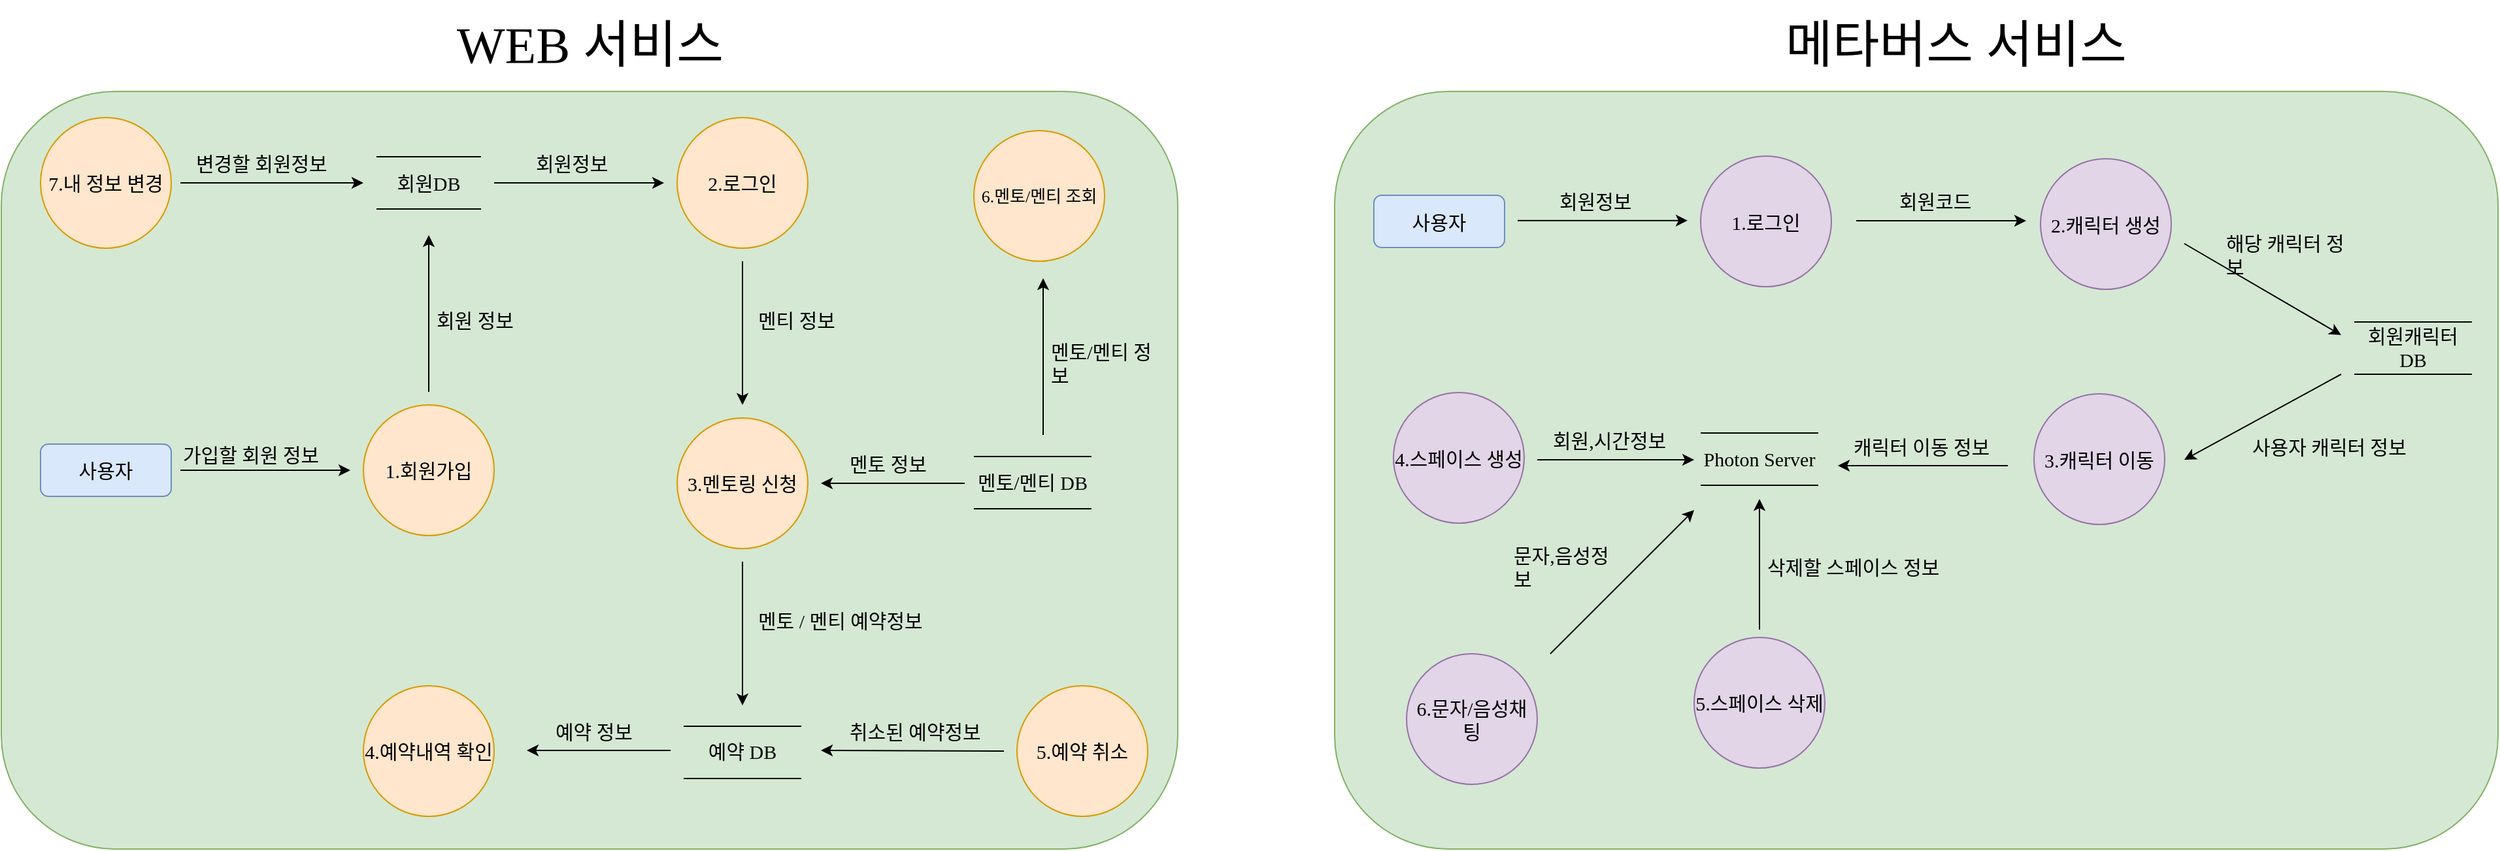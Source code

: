 <mxfile version="17.1.3" type="device"><diagram id="-OunWYBne3AR_iL73mro" name="Page-1"><mxGraphModel dx="2264" dy="1142" grid="1" gridSize="10" guides="1" tooltips="1" connect="1" arrows="1" fold="1" page="1" pageScale="1" pageWidth="827" pageHeight="1169" math="0" shadow="0"><root><mxCell id="0"/><mxCell id="1" parent="0"/><mxCell id="6_DLsamDY0g5jkmVOjVb-47" value="" style="rounded=1;whiteSpace=wrap;html=1;fontFamily=Jua;fontSource=https%3A%2F%2Ffonts.googleapis.com%2Fcss%3Ffamily%3DJua;fontSize=15;fillColor=#d5e8d4;strokeColor=#82b366;shadow=0;" vertex="1" parent="1"><mxGeometry x="90" y="170" width="900" height="580" as="geometry"/></mxCell><mxCell id="6_DLsamDY0g5jkmVOjVb-2" value="&lt;font style=&quot;font-size: 15px&quot;&gt;1.회원가입&lt;/font&gt;" style="ellipse;whiteSpace=wrap;html=1;aspect=fixed;fillColor=#ffe6cc;strokeColor=#d79b00;fontFamily=Jua;fontSource=https%3A%2F%2Ffonts.googleapis.com%2Fcss%3Ffamily%3DJua;" vertex="1" parent="1"><mxGeometry x="367" y="410" width="100" height="100" as="geometry"/></mxCell><mxCell id="6_DLsamDY0g5jkmVOjVb-3" value="사용자" style="rounded=1;whiteSpace=wrap;html=1;fillColor=#dae8fc;strokeColor=#6c8ebf;fontSize=15;fontStyle=0;fontFamily=Jua;fontSource=https%3A%2F%2Ffonts.googleapis.com%2Fcss%3Ffamily%3DJua;" vertex="1" parent="1"><mxGeometry x="120" y="440" width="100" height="40" as="geometry"/></mxCell><mxCell id="6_DLsamDY0g5jkmVOjVb-4" value="&lt;font style=&quot;font-size: 15px&quot;&gt;2.로그인&lt;/font&gt;" style="ellipse;whiteSpace=wrap;html=1;aspect=fixed;fillColor=#ffe6cc;strokeColor=#d79b00;fontFamily=Jua;fontSource=https%3A%2F%2Ffonts.googleapis.com%2Fcss%3Ffamily%3DJua;" vertex="1" parent="1"><mxGeometry x="607" y="190" width="100" height="100" as="geometry"/></mxCell><mxCell id="6_DLsamDY0g5jkmVOjVb-5" value="" style="endArrow=none;html=1;rounded=0;fontFamily=Jua;fontSource=https%3A%2F%2Ffonts.googleapis.com%2Fcss%3Ffamily%3DJua;fontSize=15;fontStyle=0" edge="1" parent="1"><mxGeometry width="50" height="50" relative="1" as="geometry"><mxPoint x="377" y="220" as="sourcePoint"/><mxPoint x="457" y="220" as="targetPoint"/></mxGeometry></mxCell><mxCell id="6_DLsamDY0g5jkmVOjVb-6" value="" style="endArrow=none;html=1;rounded=0;fontFamily=Jua;fontSource=https%3A%2F%2Ffonts.googleapis.com%2Fcss%3Ffamily%3DJua;fontSize=15;fontStyle=0" edge="1" parent="1"><mxGeometry width="50" height="50" relative="1" as="geometry"><mxPoint x="377" y="260" as="sourcePoint"/><mxPoint x="457" y="260" as="targetPoint"/></mxGeometry></mxCell><mxCell id="6_DLsamDY0g5jkmVOjVb-8" value="회원DB" style="text;html=1;strokeColor=none;fillColor=none;align=center;verticalAlign=middle;whiteSpace=wrap;rounded=0;fontFamily=Jua;fontSource=https%3A%2F%2Ffonts.googleapis.com%2Fcss%3Ffamily%3DJua;fontSize=15;fontStyle=0" vertex="1" parent="1"><mxGeometry x="377" y="220" width="80" height="40" as="geometry"/></mxCell><mxCell id="6_DLsamDY0g5jkmVOjVb-9" value="" style="endArrow=classic;html=1;rounded=0;fontFamily=Jua;fontSource=https%3A%2F%2Ffonts.googleapis.com%2Fcss%3Ffamily%3DJua;fontSize=15;" edge="1" parent="1"><mxGeometry width="50" height="50" relative="1" as="geometry"><mxPoint x="417" y="400" as="sourcePoint"/><mxPoint x="417" y="280" as="targetPoint"/></mxGeometry></mxCell><mxCell id="6_DLsamDY0g5jkmVOjVb-10" value="회원 정보" style="text;html=1;strokeColor=none;fillColor=none;align=left;verticalAlign=middle;whiteSpace=wrap;rounded=0;fontFamily=Jua;fontSource=https%3A%2F%2Ffonts.googleapis.com%2Fcss%3Ffamily%3DJua;fontSize=15;fontStyle=0" vertex="1" parent="1"><mxGeometry x="421" y="330" width="90" height="30" as="geometry"/></mxCell><mxCell id="6_DLsamDY0g5jkmVOjVb-11" value="" style="endArrow=classic;html=1;rounded=0;fontFamily=Jua;fontSource=https%3A%2F%2Ffonts.googleapis.com%2Fcss%3Ffamily%3DJua;fontSize=15;" edge="1" parent="1"><mxGeometry width="50" height="50" relative="1" as="geometry"><mxPoint x="227" y="460" as="sourcePoint"/><mxPoint x="357" y="460" as="targetPoint"/></mxGeometry></mxCell><mxCell id="6_DLsamDY0g5jkmVOjVb-12" value="가입할 회원 정보" style="text;html=1;strokeColor=none;fillColor=none;align=left;verticalAlign=middle;whiteSpace=wrap;rounded=0;fontFamily=Jua;fontSource=https%3A%2F%2Ffonts.googleapis.com%2Fcss%3Ffamily%3DJua;fontSize=15;fontStyle=0" vertex="1" parent="1"><mxGeometry x="227" y="433" width="120" height="30" as="geometry"/></mxCell><mxCell id="6_DLsamDY0g5jkmVOjVb-13" value="" style="endArrow=classic;html=1;rounded=0;fontFamily=Jua;fontSource=https%3A%2F%2Ffonts.googleapis.com%2Fcss%3Ffamily%3DJua;fontSize=15;" edge="1" parent="1"><mxGeometry width="50" height="50" relative="1" as="geometry"><mxPoint x="467" y="240" as="sourcePoint"/><mxPoint x="597" y="240" as="targetPoint"/></mxGeometry></mxCell><mxCell id="6_DLsamDY0g5jkmVOjVb-14" value="회원정보" style="text;html=1;strokeColor=none;fillColor=none;align=left;verticalAlign=middle;whiteSpace=wrap;rounded=0;fontFamily=Jua;fontSource=https%3A%2F%2Ffonts.googleapis.com%2Fcss%3Ffamily%3DJua;fontSize=15;fontStyle=0" vertex="1" parent="1"><mxGeometry x="497" y="210" width="90" height="30" as="geometry"/></mxCell><mxCell id="6_DLsamDY0g5jkmVOjVb-15" value="&lt;span style=&quot;font-size: 15px&quot;&gt;3.멘토링 신청&lt;/span&gt;" style="ellipse;whiteSpace=wrap;html=1;aspect=fixed;fillColor=#ffe6cc;strokeColor=#d79b00;fontFamily=Jua;fontSource=https%3A%2F%2Ffonts.googleapis.com%2Fcss%3Ffamily%3DJua;" vertex="1" parent="1"><mxGeometry x="607" y="420" width="100" height="100" as="geometry"/></mxCell><mxCell id="6_DLsamDY0g5jkmVOjVb-16" value="" style="endArrow=none;html=1;rounded=0;fontFamily=Jua;fontSource=https%3A%2F%2Ffonts.googleapis.com%2Fcss%3Ffamily%3DJua;fontSize=15;fontStyle=0" edge="1" parent="1"><mxGeometry width="50" height="50" relative="1" as="geometry"><mxPoint x="834" y="449.5" as="sourcePoint"/><mxPoint x="924" y="449.5" as="targetPoint"/></mxGeometry></mxCell><mxCell id="6_DLsamDY0g5jkmVOjVb-17" value="" style="endArrow=none;html=1;rounded=0;fontFamily=Jua;fontSource=https%3A%2F%2Ffonts.googleapis.com%2Fcss%3Ffamily%3DJua;fontSize=15;fontStyle=0" edge="1" parent="1"><mxGeometry width="50" height="50" relative="1" as="geometry"><mxPoint x="834" y="489.5" as="sourcePoint"/><mxPoint x="924" y="489.5" as="targetPoint"/></mxGeometry></mxCell><mxCell id="6_DLsamDY0g5jkmVOjVb-18" value="멘토/멘티 DB" style="text;html=1;strokeColor=none;fillColor=none;align=center;verticalAlign=middle;whiteSpace=wrap;rounded=0;fontFamily=Jua;fontSource=https%3A%2F%2Ffonts.googleapis.com%2Fcss%3Ffamily%3DJua;fontSize=15;fontStyle=0" vertex="1" parent="1"><mxGeometry x="834" y="453.5" width="90" height="30" as="geometry"/></mxCell><mxCell id="6_DLsamDY0g5jkmVOjVb-19" value="" style="endArrow=classic;html=1;rounded=0;fontFamily=Jua;fontSource=https%3A%2F%2Ffonts.googleapis.com%2Fcss%3Ffamily%3DJua;fontSize=15;" edge="1" parent="1"><mxGeometry width="50" height="50" relative="1" as="geometry"><mxPoint x="657" y="300" as="sourcePoint"/><mxPoint x="657" y="410" as="targetPoint"/></mxGeometry></mxCell><mxCell id="6_DLsamDY0g5jkmVOjVb-22" value="&lt;span style=&quot;font-size: 15px&quot;&gt;4.예약내역 확인&lt;/span&gt;" style="ellipse;whiteSpace=wrap;html=1;aspect=fixed;fillColor=#ffe6cc;strokeColor=#d79b00;fontFamily=Jua;fontSource=https%3A%2F%2Ffonts.googleapis.com%2Fcss%3Ffamily%3DJua;" vertex="1" parent="1"><mxGeometry x="367" y="625" width="100" height="100" as="geometry"/></mxCell><mxCell id="6_DLsamDY0g5jkmVOjVb-23" value="" style="endArrow=none;html=1;rounded=0;fontFamily=Jua;fontSource=https%3A%2F%2Ffonts.googleapis.com%2Fcss%3Ffamily%3DJua;fontSize=15;fontStyle=0" edge="1" parent="1"><mxGeometry width="50" height="50" relative="1" as="geometry"><mxPoint x="612" y="656" as="sourcePoint"/><mxPoint x="702" y="656" as="targetPoint"/></mxGeometry></mxCell><mxCell id="6_DLsamDY0g5jkmVOjVb-24" value="" style="endArrow=none;html=1;rounded=0;fontFamily=Jua;fontSource=https%3A%2F%2Ffonts.googleapis.com%2Fcss%3Ffamily%3DJua;fontSize=15;fontStyle=0" edge="1" parent="1"><mxGeometry width="50" height="50" relative="1" as="geometry"><mxPoint x="612" y="696" as="sourcePoint"/><mxPoint x="702" y="696" as="targetPoint"/></mxGeometry></mxCell><mxCell id="6_DLsamDY0g5jkmVOjVb-25" value="예약 DB" style="text;html=1;strokeColor=none;fillColor=none;align=center;verticalAlign=middle;whiteSpace=wrap;rounded=0;fontFamily=Jua;fontSource=https%3A%2F%2Ffonts.googleapis.com%2Fcss%3Ffamily%3DJua;fontSize=15;fontStyle=0" vertex="1" parent="1"><mxGeometry x="612" y="660" width="90" height="30" as="geometry"/></mxCell><mxCell id="6_DLsamDY0g5jkmVOjVb-26" value="" style="endArrow=classic;html=1;rounded=0;fontFamily=Jua;fontSource=https%3A%2F%2Ffonts.googleapis.com%2Fcss%3Ffamily%3DJua;fontSize=15;" edge="1" parent="1"><mxGeometry width="50" height="50" relative="1" as="geometry"><mxPoint x="602" y="674.5" as="sourcePoint"/><mxPoint x="492" y="674.5" as="targetPoint"/></mxGeometry></mxCell><mxCell id="6_DLsamDY0g5jkmVOjVb-27" value="예약 정보" style="text;html=1;strokeColor=none;fillColor=none;align=left;verticalAlign=middle;whiteSpace=wrap;rounded=0;fontFamily=Jua;fontSource=https%3A%2F%2Ffonts.googleapis.com%2Fcss%3Ffamily%3DJua;fontSize=15;fontStyle=0" vertex="1" parent="1"><mxGeometry x="512" y="644.5" width="90" height="30" as="geometry"/></mxCell><mxCell id="6_DLsamDY0g5jkmVOjVb-29" value="멘티 정보" style="text;html=1;strokeColor=none;fillColor=none;align=left;verticalAlign=middle;whiteSpace=wrap;rounded=0;fontFamily=Jua;fontSource=https%3A%2F%2Ffonts.googleapis.com%2Fcss%3Ffamily%3DJua;fontSize=15;fontStyle=0" vertex="1" parent="1"><mxGeometry x="667" y="330" width="90" height="30" as="geometry"/></mxCell><mxCell id="6_DLsamDY0g5jkmVOjVb-31" value="" style="endArrow=classic;html=1;rounded=0;fontFamily=Jua;fontSource=https%3A%2F%2Ffonts.googleapis.com%2Fcss%3Ffamily%3DJua;fontSize=15;" edge="1" parent="1"><mxGeometry width="50" height="50" relative="1" as="geometry"><mxPoint x="827" y="470" as="sourcePoint"/><mxPoint x="717" y="470" as="targetPoint"/></mxGeometry></mxCell><mxCell id="6_DLsamDY0g5jkmVOjVb-32" value="멘토 정보" style="text;html=1;strokeColor=none;fillColor=none;align=left;verticalAlign=middle;whiteSpace=wrap;rounded=0;fontFamily=Jua;fontSource=https%3A%2F%2Ffonts.googleapis.com%2Fcss%3Ffamily%3DJua;fontSize=15;fontStyle=0" vertex="1" parent="1"><mxGeometry x="737" y="440" width="90" height="30" as="geometry"/></mxCell><mxCell id="6_DLsamDY0g5jkmVOjVb-33" value="" style="endArrow=classic;html=1;rounded=0;fontFamily=Jua;fontSource=https%3A%2F%2Ffonts.googleapis.com%2Fcss%3Ffamily%3DJua;fontSize=15;" edge="1" parent="1"><mxGeometry width="50" height="50" relative="1" as="geometry"><mxPoint x="657" y="530" as="sourcePoint"/><mxPoint x="657" y="640" as="targetPoint"/></mxGeometry></mxCell><mxCell id="6_DLsamDY0g5jkmVOjVb-34" value="멘토 / 멘티 예약정보" style="text;html=1;strokeColor=none;fillColor=none;align=left;verticalAlign=middle;whiteSpace=wrap;rounded=0;fontFamily=Jua;fontSource=https%3A%2F%2Ffonts.googleapis.com%2Fcss%3Ffamily%3DJua;fontSize=15;fontStyle=0" vertex="1" parent="1"><mxGeometry x="667" y="560" width="140" height="30" as="geometry"/></mxCell><mxCell id="6_DLsamDY0g5jkmVOjVb-37" value="&lt;span style=&quot;font-size: 15px&quot;&gt;5.예약 취소&lt;br&gt;&lt;/span&gt;" style="ellipse;whiteSpace=wrap;html=1;aspect=fixed;fillColor=#ffe6cc;strokeColor=#d79b00;fontFamily=Jua;fontSource=https%3A%2F%2Ffonts.googleapis.com%2Fcss%3Ffamily%3DJua;" vertex="1" parent="1"><mxGeometry x="867" y="625" width="100" height="100" as="geometry"/></mxCell><mxCell id="6_DLsamDY0g5jkmVOjVb-38" value="" style="endArrow=classic;html=1;rounded=0;fontFamily=Jua;fontSource=https%3A%2F%2Ffonts.googleapis.com%2Fcss%3Ffamily%3DJua;fontSize=15;" edge="1" parent="1"><mxGeometry width="50" height="50" relative="1" as="geometry"><mxPoint x="857" y="675" as="sourcePoint"/><mxPoint x="717" y="674.5" as="targetPoint"/></mxGeometry></mxCell><mxCell id="6_DLsamDY0g5jkmVOjVb-39" value="취소된 예약정보" style="text;html=1;strokeColor=none;fillColor=none;align=left;verticalAlign=middle;whiteSpace=wrap;rounded=0;fontFamily=Jua;fontSource=https%3A%2F%2Ffonts.googleapis.com%2Fcss%3Ffamily%3DJua;fontSize=15;fontStyle=0" vertex="1" parent="1"><mxGeometry x="737" y="644.5" width="110" height="30" as="geometry"/></mxCell><mxCell id="6_DLsamDY0g5jkmVOjVb-40" value="&lt;span style=&quot;font-size: 13px;&quot;&gt;6.멘토/멘티 조회&lt;br style=&quot;font-size: 13px;&quot;&gt;&lt;/span&gt;" style="ellipse;whiteSpace=wrap;html=1;aspect=fixed;fillColor=#ffe6cc;strokeColor=#d79b00;fontFamily=Jua;fontSource=https%3A%2F%2Ffonts.googleapis.com%2Fcss%3Ffamily%3DJua;fontSize=13;" vertex="1" parent="1"><mxGeometry x="834" y="200" width="100" height="100" as="geometry"/></mxCell><mxCell id="6_DLsamDY0g5jkmVOjVb-41" value="" style="endArrow=classic;html=1;rounded=0;fontFamily=Jua;fontSource=https%3A%2F%2Ffonts.googleapis.com%2Fcss%3Ffamily%3DJua;fontSize=15;" edge="1" parent="1"><mxGeometry width="50" height="50" relative="1" as="geometry"><mxPoint x="887" y="433" as="sourcePoint"/><mxPoint x="887" y="313" as="targetPoint"/></mxGeometry></mxCell><mxCell id="6_DLsamDY0g5jkmVOjVb-42" value="멘토/멘티 정보" style="text;html=1;strokeColor=none;fillColor=none;align=left;verticalAlign=middle;whiteSpace=wrap;rounded=0;fontFamily=Jua;fontSource=https%3A%2F%2Ffonts.googleapis.com%2Fcss%3Ffamily%3DJua;fontSize=15;fontStyle=0" vertex="1" parent="1"><mxGeometry x="891" y="363" width="90" height="30" as="geometry"/></mxCell><mxCell id="6_DLsamDY0g5jkmVOjVb-43" value="&lt;span style=&quot;font-size: 15px&quot;&gt;7.내 정보 변경&lt;br&gt;&lt;/span&gt;" style="ellipse;whiteSpace=wrap;html=1;aspect=fixed;fillColor=#ffe6cc;strokeColor=#d79b00;fontFamily=Jua;fontSource=https%3A%2F%2Ffonts.googleapis.com%2Fcss%3Ffamily%3DJua;" vertex="1" parent="1"><mxGeometry x="120" y="190" width="100" height="100" as="geometry"/></mxCell><mxCell id="6_DLsamDY0g5jkmVOjVb-44" value="" style="endArrow=classic;html=1;rounded=0;fontFamily=Jua;fontSource=https%3A%2F%2Ffonts.googleapis.com%2Fcss%3Ffamily%3DJua;fontSize=15;" edge="1" parent="1"><mxGeometry width="50" height="50" relative="1" as="geometry"><mxPoint x="227" y="240" as="sourcePoint"/><mxPoint x="367" y="240" as="targetPoint"/></mxGeometry></mxCell><mxCell id="6_DLsamDY0g5jkmVOjVb-45" value="변경할 회원정보" style="text;html=1;strokeColor=none;fillColor=none;align=left;verticalAlign=middle;whiteSpace=wrap;rounded=0;fontFamily=Jua;fontSource=https%3A%2F%2Ffonts.googleapis.com%2Fcss%3Ffamily%3DJua;fontSize=15;fontStyle=0" vertex="1" parent="1"><mxGeometry x="237" y="210" width="110" height="30" as="geometry"/></mxCell><mxCell id="6_DLsamDY0g5jkmVOjVb-48" value="WEB 서비스" style="text;html=1;strokeColor=none;fillColor=none;align=center;verticalAlign=middle;whiteSpace=wrap;rounded=0;shadow=0;fontFamily=Jua;fontSource=https%3A%2F%2Ffonts.googleapis.com%2Fcss%3Ffamily%3DJua;fontSize=39;" vertex="1" parent="1"><mxGeometry x="400.5" y="100" width="279" height="70" as="geometry"/></mxCell><mxCell id="6_DLsamDY0g5jkmVOjVb-49" value="" style="rounded=1;whiteSpace=wrap;html=1;fontFamily=Jua;fontSource=https%3A%2F%2Ffonts.googleapis.com%2Fcss%3Ffamily%3DJua;fontSize=15;fillColor=#d5e8d4;strokeColor=#82b366;shadow=0;" vertex="1" parent="1"><mxGeometry x="1110" y="170" width="890" height="580" as="geometry"/></mxCell><mxCell id="6_DLsamDY0g5jkmVOjVb-50" value="메타버스 서비스" style="text;html=1;strokeColor=none;fillColor=none;align=center;verticalAlign=middle;whiteSpace=wrap;rounded=0;shadow=0;fontFamily=Jua;fontSource=https%3A%2F%2Ffonts.googleapis.com%2Fcss%3Ffamily%3DJua;fontSize=39;" vertex="1" parent="1"><mxGeometry x="1445.5" y="100" width="279" height="70" as="geometry"/></mxCell><mxCell id="6_DLsamDY0g5jkmVOjVb-51" value="사용자" style="rounded=1;whiteSpace=wrap;html=1;fillColor=#dae8fc;strokeColor=#6c8ebf;fontSize=15;fontStyle=0;fontFamily=Jua;fontSource=https%3A%2F%2Ffonts.googleapis.com%2Fcss%3Ffamily%3DJua;" vertex="1" parent="1"><mxGeometry x="1140" y="249.5" width="100" height="40" as="geometry"/></mxCell><mxCell id="6_DLsamDY0g5jkmVOjVb-52" value="&lt;font style=&quot;font-size: 15px&quot;&gt;1.로그인&lt;/font&gt;" style="ellipse;whiteSpace=wrap;html=1;aspect=fixed;fillColor=#e1d5e7;strokeColor=#9673a6;fontFamily=Jua;fontSource=https%3A%2F%2Ffonts.googleapis.com%2Fcss%3Ffamily%3DJua;" vertex="1" parent="1"><mxGeometry x="1390" y="219.5" width="100" height="100" as="geometry"/></mxCell><mxCell id="6_DLsamDY0g5jkmVOjVb-53" value="" style="endArrow=classic;html=1;rounded=0;fontFamily=Jua;fontSource=https%3A%2F%2Ffonts.googleapis.com%2Fcss%3Ffamily%3DJua;fontSize=15;" edge="1" parent="1"><mxGeometry width="50" height="50" relative="1" as="geometry"><mxPoint x="1250" y="268.82" as="sourcePoint"/><mxPoint x="1380" y="268.82" as="targetPoint"/></mxGeometry></mxCell><mxCell id="6_DLsamDY0g5jkmVOjVb-54" value="회원정보" style="text;html=1;strokeColor=none;fillColor=none;align=left;verticalAlign=middle;whiteSpace=wrap;rounded=0;fontFamily=Jua;fontSource=https%3A%2F%2Ffonts.googleapis.com%2Fcss%3Ffamily%3DJua;fontSize=15;fontStyle=0" vertex="1" parent="1"><mxGeometry x="1280" y="238.82" width="90" height="30" as="geometry"/></mxCell><mxCell id="6_DLsamDY0g5jkmVOjVb-55" value="&lt;font style=&quot;font-size: 15px&quot;&gt;2.캐릭터 생성&lt;/font&gt;" style="ellipse;whiteSpace=wrap;html=1;aspect=fixed;fillColor=#e1d5e7;strokeColor=#9673a6;fontFamily=Jua;fontSource=https%3A%2F%2Ffonts.googleapis.com%2Fcss%3Ffamily%3DJua;" vertex="1" parent="1"><mxGeometry x="1650" y="221.5" width="100" height="100" as="geometry"/></mxCell><mxCell id="6_DLsamDY0g5jkmVOjVb-56" value="" style="endArrow=classic;html=1;rounded=0;fontFamily=Jua;fontSource=https%3A%2F%2Ffonts.googleapis.com%2Fcss%3Ffamily%3DJua;fontSize=15;" edge="1" parent="1"><mxGeometry width="50" height="50" relative="1" as="geometry"><mxPoint x="1509" y="269.0" as="sourcePoint"/><mxPoint x="1639" y="269.0" as="targetPoint"/></mxGeometry></mxCell><mxCell id="6_DLsamDY0g5jkmVOjVb-57" value="회원코드" style="text;html=1;strokeColor=none;fillColor=none;align=left;verticalAlign=middle;whiteSpace=wrap;rounded=0;fontFamily=Jua;fontSource=https%3A%2F%2Ffonts.googleapis.com%2Fcss%3Ffamily%3DJua;fontSize=15;fontStyle=0" vertex="1" parent="1"><mxGeometry x="1540" y="239" width="90" height="30" as="geometry"/></mxCell><mxCell id="6_DLsamDY0g5jkmVOjVb-58" value="" style="endArrow=none;html=1;rounded=0;fontFamily=Jua;fontSource=https%3A%2F%2Ffonts.googleapis.com%2Fcss%3Ffamily%3DJua;fontSize=15;fontStyle=0" edge="1" parent="1"><mxGeometry width="50" height="50" relative="1" as="geometry"><mxPoint x="1890" y="346.5" as="sourcePoint"/><mxPoint x="1980" y="346.5" as="targetPoint"/></mxGeometry></mxCell><mxCell id="6_DLsamDY0g5jkmVOjVb-59" value="" style="endArrow=none;html=1;rounded=0;fontFamily=Jua;fontSource=https%3A%2F%2Ffonts.googleapis.com%2Fcss%3Ffamily%3DJua;fontSize=15;fontStyle=0" edge="1" parent="1"><mxGeometry width="50" height="50" relative="1" as="geometry"><mxPoint x="1890" y="386.5" as="sourcePoint"/><mxPoint x="1980" y="386.5" as="targetPoint"/></mxGeometry></mxCell><mxCell id="6_DLsamDY0g5jkmVOjVb-60" value="회원캐릭터 DB" style="text;html=1;strokeColor=none;fillColor=none;align=center;verticalAlign=middle;whiteSpace=wrap;rounded=0;fontFamily=Jua;fontSource=https%3A%2F%2Ffonts.googleapis.com%2Fcss%3Ffamily%3DJua;fontSize=15;fontStyle=0" vertex="1" parent="1"><mxGeometry x="1890" y="350.5" width="90" height="30" as="geometry"/></mxCell><mxCell id="6_DLsamDY0g5jkmVOjVb-61" value="" style="endArrow=classic;html=1;rounded=0;fontFamily=Jua;fontSource=https%3A%2F%2Ffonts.googleapis.com%2Fcss%3Ffamily%3DJua;fontSize=15;" edge="1" parent="1"><mxGeometry width="50" height="50" relative="1" as="geometry"><mxPoint x="1760" y="286.5" as="sourcePoint"/><mxPoint x="1880" y="356.5" as="targetPoint"/></mxGeometry></mxCell><mxCell id="6_DLsamDY0g5jkmVOjVb-62" value="해당 캐릭터 정보" style="text;html=1;strokeColor=none;fillColor=none;align=left;verticalAlign=middle;whiteSpace=wrap;rounded=0;fontFamily=Jua;fontSource=https%3A%2F%2Ffonts.googleapis.com%2Fcss%3Ffamily%3DJua;fontSize=15;fontStyle=0" vertex="1" parent="1"><mxGeometry x="1790" y="279.5" width="106" height="30" as="geometry"/></mxCell><mxCell id="6_DLsamDY0g5jkmVOjVb-63" value="&lt;font style=&quot;font-size: 15px&quot;&gt;3.캐릭터 이동&lt;/font&gt;" style="ellipse;whiteSpace=wrap;html=1;aspect=fixed;fillColor=#e1d5e7;strokeColor=#9673a6;fontFamily=Jua;fontSource=https%3A%2F%2Ffonts.googleapis.com%2Fcss%3Ffamily%3DJua;" vertex="1" parent="1"><mxGeometry x="1645" y="401.5" width="100" height="100" as="geometry"/></mxCell><mxCell id="6_DLsamDY0g5jkmVOjVb-64" value="" style="endArrow=none;html=1;rounded=0;fontFamily=Jua;fontSource=https%3A%2F%2Ffonts.googleapis.com%2Fcss%3Ffamily%3DJua;fontSize=15;fontStyle=0" edge="1" parent="1"><mxGeometry width="50" height="50" relative="1" as="geometry"><mxPoint x="1390" y="431.5" as="sourcePoint"/><mxPoint x="1480" y="431.5" as="targetPoint"/></mxGeometry></mxCell><mxCell id="6_DLsamDY0g5jkmVOjVb-65" value="" style="endArrow=none;html=1;rounded=0;fontFamily=Jua;fontSource=https%3A%2F%2Ffonts.googleapis.com%2Fcss%3Ffamily%3DJua;fontSize=15;fontStyle=0" edge="1" parent="1"><mxGeometry width="50" height="50" relative="1" as="geometry"><mxPoint x="1390" y="471.5" as="sourcePoint"/><mxPoint x="1480" y="471.5" as="targetPoint"/></mxGeometry></mxCell><mxCell id="6_DLsamDY0g5jkmVOjVb-66" value="Photon Server" style="text;html=1;strokeColor=none;fillColor=none;align=center;verticalAlign=middle;whiteSpace=wrap;rounded=0;fontFamily=Jua;fontSource=https%3A%2F%2Ffonts.googleapis.com%2Fcss%3Ffamily%3DJua;fontSize=15;fontStyle=0" vertex="1" parent="1"><mxGeometry x="1390" y="435.5" width="90" height="30" as="geometry"/></mxCell><mxCell id="6_DLsamDY0g5jkmVOjVb-67" value="" style="endArrow=classic;html=1;rounded=0;fontFamily=Jua;fontSource=https%3A%2F%2Ffonts.googleapis.com%2Fcss%3Ffamily%3DJua;fontSize=15;" edge="1" parent="1"><mxGeometry width="50" height="50" relative="1" as="geometry"><mxPoint x="1625" y="456.5" as="sourcePoint"/><mxPoint x="1495" y="456.5" as="targetPoint"/></mxGeometry></mxCell><mxCell id="6_DLsamDY0g5jkmVOjVb-68" value="캐릭터 이동 정보" style="text;html=1;strokeColor=none;fillColor=none;align=left;verticalAlign=middle;whiteSpace=wrap;rounded=0;fontFamily=Jua;fontSource=https%3A%2F%2Ffonts.googleapis.com%2Fcss%3Ffamily%3DJua;fontSize=15;fontStyle=0" vertex="1" parent="1"><mxGeometry x="1505" y="426.5" width="110" height="30" as="geometry"/></mxCell><mxCell id="6_DLsamDY0g5jkmVOjVb-70" value="&lt;font style=&quot;font-size: 15px&quot;&gt;4.스페이스 생성&lt;/font&gt;" style="ellipse;whiteSpace=wrap;html=1;aspect=fixed;fillColor=#e1d5e7;strokeColor=#9673a6;fontFamily=Jua;fontSource=https%3A%2F%2Ffonts.googleapis.com%2Fcss%3Ffamily%3DJua;" vertex="1" parent="1"><mxGeometry x="1155" y="400.5" width="100" height="100" as="geometry"/></mxCell><mxCell id="6_DLsamDY0g5jkmVOjVb-71" value="" style="endArrow=classic;html=1;rounded=0;fontFamily=Jua;fontSource=https%3A%2F%2Ffonts.googleapis.com%2Fcss%3Ffamily%3DJua;fontSize=13;" edge="1" parent="1"><mxGeometry width="50" height="50" relative="1" as="geometry"><mxPoint x="1265" y="452" as="sourcePoint"/><mxPoint x="1385" y="452" as="targetPoint"/></mxGeometry></mxCell><mxCell id="6_DLsamDY0g5jkmVOjVb-72" value="회원,시간정보" style="text;html=1;strokeColor=none;fillColor=none;align=left;verticalAlign=middle;whiteSpace=wrap;rounded=0;fontFamily=Jua;fontSource=https%3A%2F%2Ffonts.googleapis.com%2Fcss%3Ffamily%3DJua;fontSize=15;fontStyle=0" vertex="1" parent="1"><mxGeometry x="1275" y="422" width="90" height="30" as="geometry"/></mxCell><mxCell id="6_DLsamDY0g5jkmVOjVb-73" value="&lt;font style=&quot;font-size: 15px&quot;&gt;5.스페이스 삭제&lt;/font&gt;" style="ellipse;whiteSpace=wrap;html=1;aspect=fixed;fillColor=#e1d5e7;strokeColor=#9673a6;fontFamily=Jua;fontSource=https%3A%2F%2Ffonts.googleapis.com%2Fcss%3Ffamily%3DJua;" vertex="1" parent="1"><mxGeometry x="1385" y="588" width="100" height="100" as="geometry"/></mxCell><mxCell id="6_DLsamDY0g5jkmVOjVb-74" value="" style="endArrow=classic;html=1;rounded=0;fontFamily=Jua;fontSource=https%3A%2F%2Ffonts.googleapis.com%2Fcss%3Ffamily%3DJua;fontSize=15;" edge="1" parent="1"><mxGeometry width="50" height="50" relative="1" as="geometry"><mxPoint x="1435" y="582" as="sourcePoint"/><mxPoint x="1435" y="482" as="targetPoint"/></mxGeometry></mxCell><mxCell id="6_DLsamDY0g5jkmVOjVb-75" value="삭제할 스페이스 정보" style="text;html=1;strokeColor=none;fillColor=none;align=left;verticalAlign=middle;whiteSpace=wrap;rounded=0;fontFamily=Jua;fontSource=https%3A%2F%2Ffonts.googleapis.com%2Fcss%3Ffamily%3DJua;fontSize=15;fontStyle=0" vertex="1" parent="1"><mxGeometry x="1439" y="519" width="136" height="30" as="geometry"/></mxCell><mxCell id="6_DLsamDY0g5jkmVOjVb-77" value="&lt;font style=&quot;font-size: 15px&quot;&gt;6.문자/음성채팅&lt;/font&gt;" style="ellipse;whiteSpace=wrap;html=1;aspect=fixed;fillColor=#e1d5e7;strokeColor=#9673a6;fontFamily=Jua;fontSource=https%3A%2F%2Ffonts.googleapis.com%2Fcss%3Ffamily%3DJua;" vertex="1" parent="1"><mxGeometry x="1165" y="600.5" width="100" height="100" as="geometry"/></mxCell><mxCell id="6_DLsamDY0g5jkmVOjVb-78" value="" style="endArrow=classic;html=1;rounded=0;fontFamily=Jua;fontSource=https%3A%2F%2Ffonts.googleapis.com%2Fcss%3Ffamily%3DJua;fontSize=13;" edge="1" parent="1"><mxGeometry width="50" height="50" relative="1" as="geometry"><mxPoint x="1275" y="600.5" as="sourcePoint"/><mxPoint x="1385" y="490.5" as="targetPoint"/></mxGeometry></mxCell><mxCell id="6_DLsamDY0g5jkmVOjVb-79" value="문자,음성정보" style="text;html=1;strokeColor=none;fillColor=none;align=left;verticalAlign=middle;whiteSpace=wrap;rounded=0;fontFamily=Jua;fontSource=https%3A%2F%2Ffonts.googleapis.com%2Fcss%3Ffamily%3DJua;fontSize=15;fontStyle=0" vertex="1" parent="1"><mxGeometry x="1245" y="519" width="80" height="30" as="geometry"/></mxCell><mxCell id="6_DLsamDY0g5jkmVOjVb-80" value="" style="endArrow=classic;html=1;rounded=0;fontFamily=Jua;fontSource=https%3A%2F%2Ffonts.googleapis.com%2Fcss%3Ffamily%3DJua;fontSize=15;" edge="1" parent="1"><mxGeometry width="50" height="50" relative="1" as="geometry"><mxPoint x="1880" y="386.5" as="sourcePoint"/><mxPoint x="1760" y="452" as="targetPoint"/></mxGeometry></mxCell><mxCell id="6_DLsamDY0g5jkmVOjVb-81" value="사용자 캐릭터 정보" style="text;html=1;strokeColor=none;fillColor=none;align=left;verticalAlign=middle;whiteSpace=wrap;rounded=0;fontFamily=Jua;fontSource=https%3A%2F%2Ffonts.googleapis.com%2Fcss%3Ffamily%3DJua;fontSize=15;fontStyle=0" vertex="1" parent="1"><mxGeometry x="1810" y="426.5" width="125" height="30" as="geometry"/></mxCell></root></mxGraphModel></diagram></mxfile>